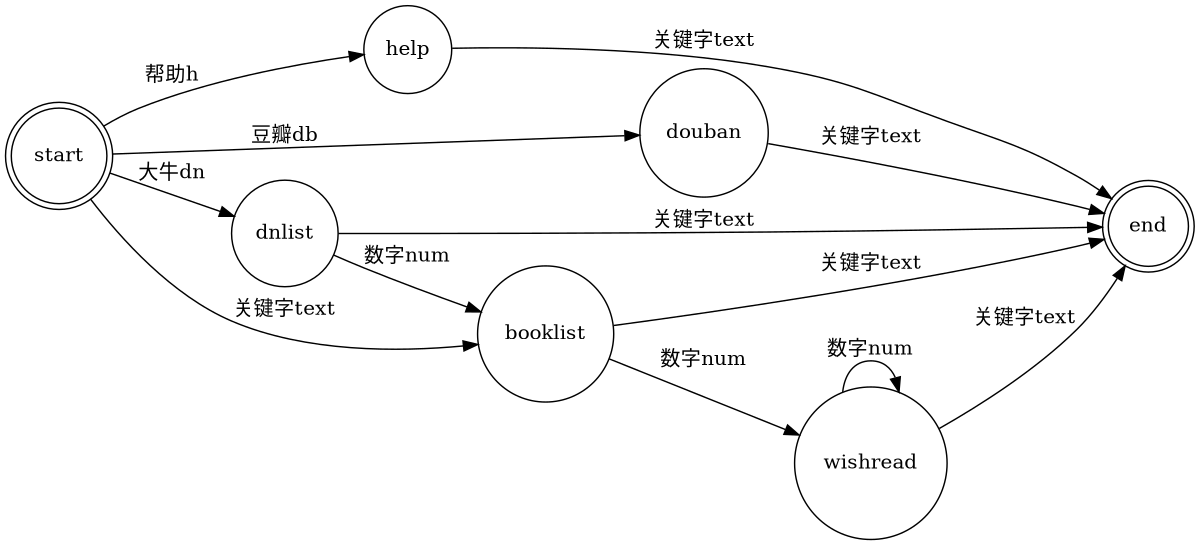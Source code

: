digraph finite_state_machine {
	rankdir=LR;
	size="8,5"
	node [shape = doublecircle]; start end;
	node [shape = circle];
	start -> help [ label = "帮助h" ];
	start -> douban [ label = "豆瓣db" ];
	start -> dnlist [ label = "大牛dn" ];
	start -> booklist [ label = "关键字text" ];
	dnlist -> booklist [ label = "数字num" ];
	booklist -> wishread [ label = "数字num" ];
	wishread -> wishread [ label = "数字num" ];
	dnlist -> end [ label = "关键字text" ];
	wishread -> end [ label = "关键字text" ];
	booklist -> end [ label = "关键字text" ];
	help -> end [ label = "关键字text" ];
	douban -> end [ label = "关键字text" ];
}
